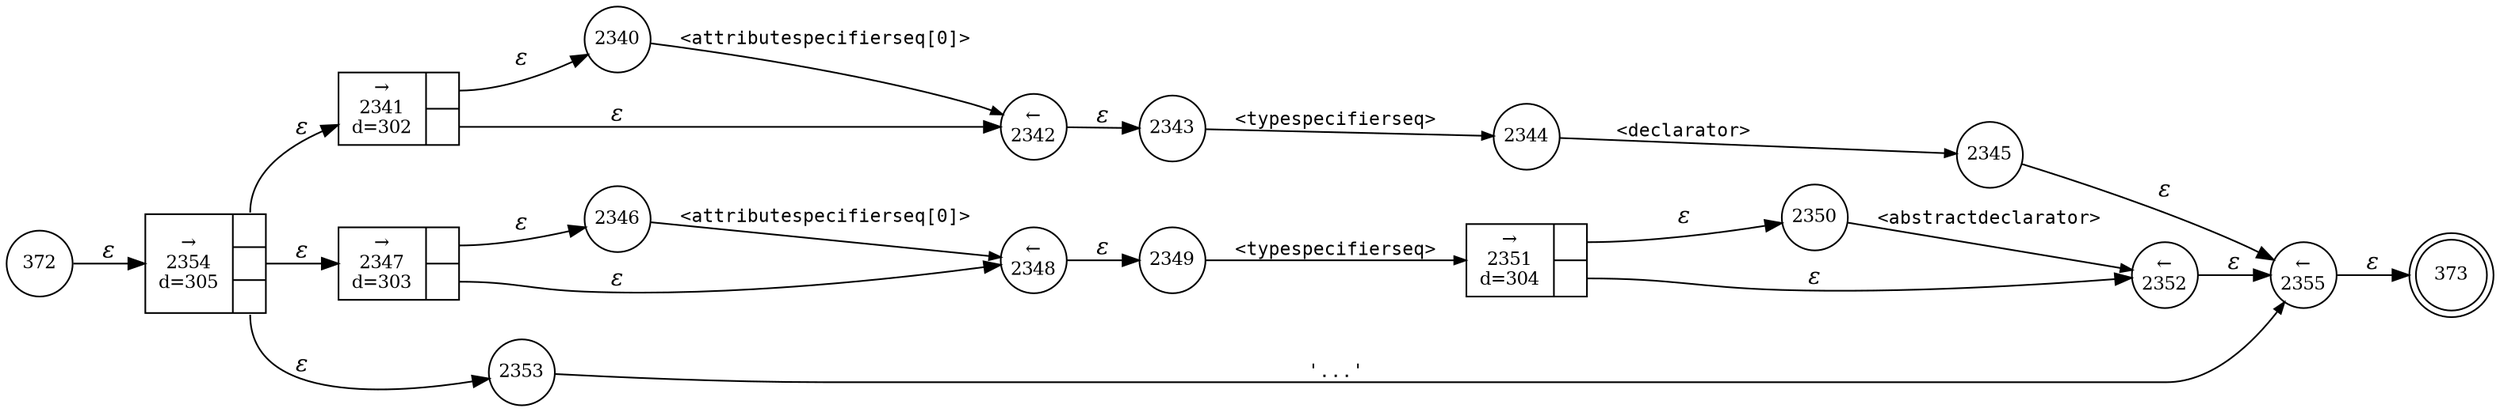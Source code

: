 digraph ATN {
rankdir=LR;
s373[fontsize=11, label="373", shape=doublecircle, fixedsize=true, width=.6];
s2340[fontsize=11,label="2340", shape=circle, fixedsize=true, width=.55, peripheries=1];
s2341[fontsize=11,label="{&rarr;\n2341\nd=302|{<p0>|<p1>}}", shape=record, fixedsize=false, peripheries=1];
s2342[fontsize=11,label="&larr;\n2342", shape=circle, fixedsize=true, width=.55, peripheries=1];
s2343[fontsize=11,label="2343", shape=circle, fixedsize=true, width=.55, peripheries=1];
s2344[fontsize=11,label="2344", shape=circle, fixedsize=true, width=.55, peripheries=1];
s2345[fontsize=11,label="2345", shape=circle, fixedsize=true, width=.55, peripheries=1];
s2346[fontsize=11,label="2346", shape=circle, fixedsize=true, width=.55, peripheries=1];
s2347[fontsize=11,label="{&rarr;\n2347\nd=303|{<p0>|<p1>}}", shape=record, fixedsize=false, peripheries=1];
s2348[fontsize=11,label="&larr;\n2348", shape=circle, fixedsize=true, width=.55, peripheries=1];
s2349[fontsize=11,label="2349", shape=circle, fixedsize=true, width=.55, peripheries=1];
s2350[fontsize=11,label="2350", shape=circle, fixedsize=true, width=.55, peripheries=1];
s2351[fontsize=11,label="{&rarr;\n2351\nd=304|{<p0>|<p1>}}", shape=record, fixedsize=false, peripheries=1];
s2352[fontsize=11,label="&larr;\n2352", shape=circle, fixedsize=true, width=.55, peripheries=1];
s2353[fontsize=11,label="2353", shape=circle, fixedsize=true, width=.55, peripheries=1];
s2354[fontsize=11,label="{&rarr;\n2354\nd=305|{<p0>|<p1>|<p2>}}", shape=record, fixedsize=false, peripheries=1];
s2355[fontsize=11,label="&larr;\n2355", shape=circle, fixedsize=true, width=.55, peripheries=1];
s372[fontsize=11,label="372", shape=circle, fixedsize=true, width=.55, peripheries=1];
s372 -> s2354 [fontname="Times-Italic", label="&epsilon;"];
s2354:p0 -> s2341 [fontname="Times-Italic", label="&epsilon;"];
s2354:p1 -> s2347 [fontname="Times-Italic", label="&epsilon;"];
s2354:p2 -> s2353 [fontname="Times-Italic", label="&epsilon;"];
s2341:p0 -> s2340 [fontname="Times-Italic", label="&epsilon;"];
s2341:p1 -> s2342 [fontname="Times-Italic", label="&epsilon;"];
s2347:p0 -> s2346 [fontname="Times-Italic", label="&epsilon;"];
s2347:p1 -> s2348 [fontname="Times-Italic", label="&epsilon;"];
s2353 -> s2355 [fontsize=11, fontname="Courier", arrowsize=.7, label = "'...'", arrowhead = normal];
s2340 -> s2342 [fontsize=11, fontname="Courier", arrowsize=.7, label = "<attributespecifierseq[0]>", arrowhead = normal];
s2342 -> s2343 [fontname="Times-Italic", label="&epsilon;"];
s2346 -> s2348 [fontsize=11, fontname="Courier", arrowsize=.7, label = "<attributespecifierseq[0]>", arrowhead = normal];
s2348 -> s2349 [fontname="Times-Italic", label="&epsilon;"];
s2355 -> s373 [fontname="Times-Italic", label="&epsilon;"];
s2343 -> s2344 [fontsize=11, fontname="Courier", arrowsize=.7, label = "<typespecifierseq>", arrowhead = normal];
s2349 -> s2351 [fontsize=11, fontname="Courier", arrowsize=.7, label = "<typespecifierseq>", arrowhead = normal];
s2344 -> s2345 [fontsize=11, fontname="Courier", arrowsize=.7, label = "<declarator>", arrowhead = normal];
s2351:p0 -> s2350 [fontname="Times-Italic", label="&epsilon;"];
s2351:p1 -> s2352 [fontname="Times-Italic", label="&epsilon;"];
s2345 -> s2355 [fontname="Times-Italic", label="&epsilon;"];
s2350 -> s2352 [fontsize=11, fontname="Courier", arrowsize=.7, label = "<abstractdeclarator>", arrowhead = normal];
s2352 -> s2355 [fontname="Times-Italic", label="&epsilon;"];
}